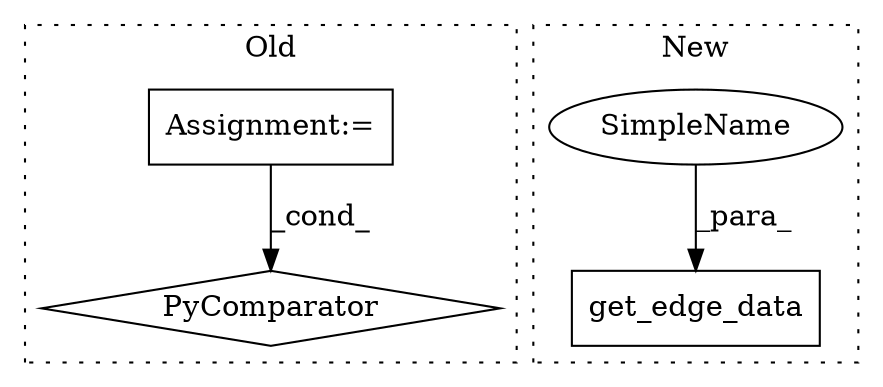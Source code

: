 digraph G {
subgraph cluster0 {
1 [label="PyComparator" a="113" s="8979" l="60" shape="diamond"];
3 [label="Assignment:=" a="7" s="8979" l="60" shape="box"];
label = "Old";
style="dotted";
}
subgraph cluster1 {
2 [label="get_edge_data" a="32" s="8900,8917" l="14,1" shape="box"];
4 [label="SimpleName" a="42" s="8916" l="1" shape="ellipse"];
label = "New";
style="dotted";
}
3 -> 1 [label="_cond_"];
4 -> 2 [label="_para_"];
}